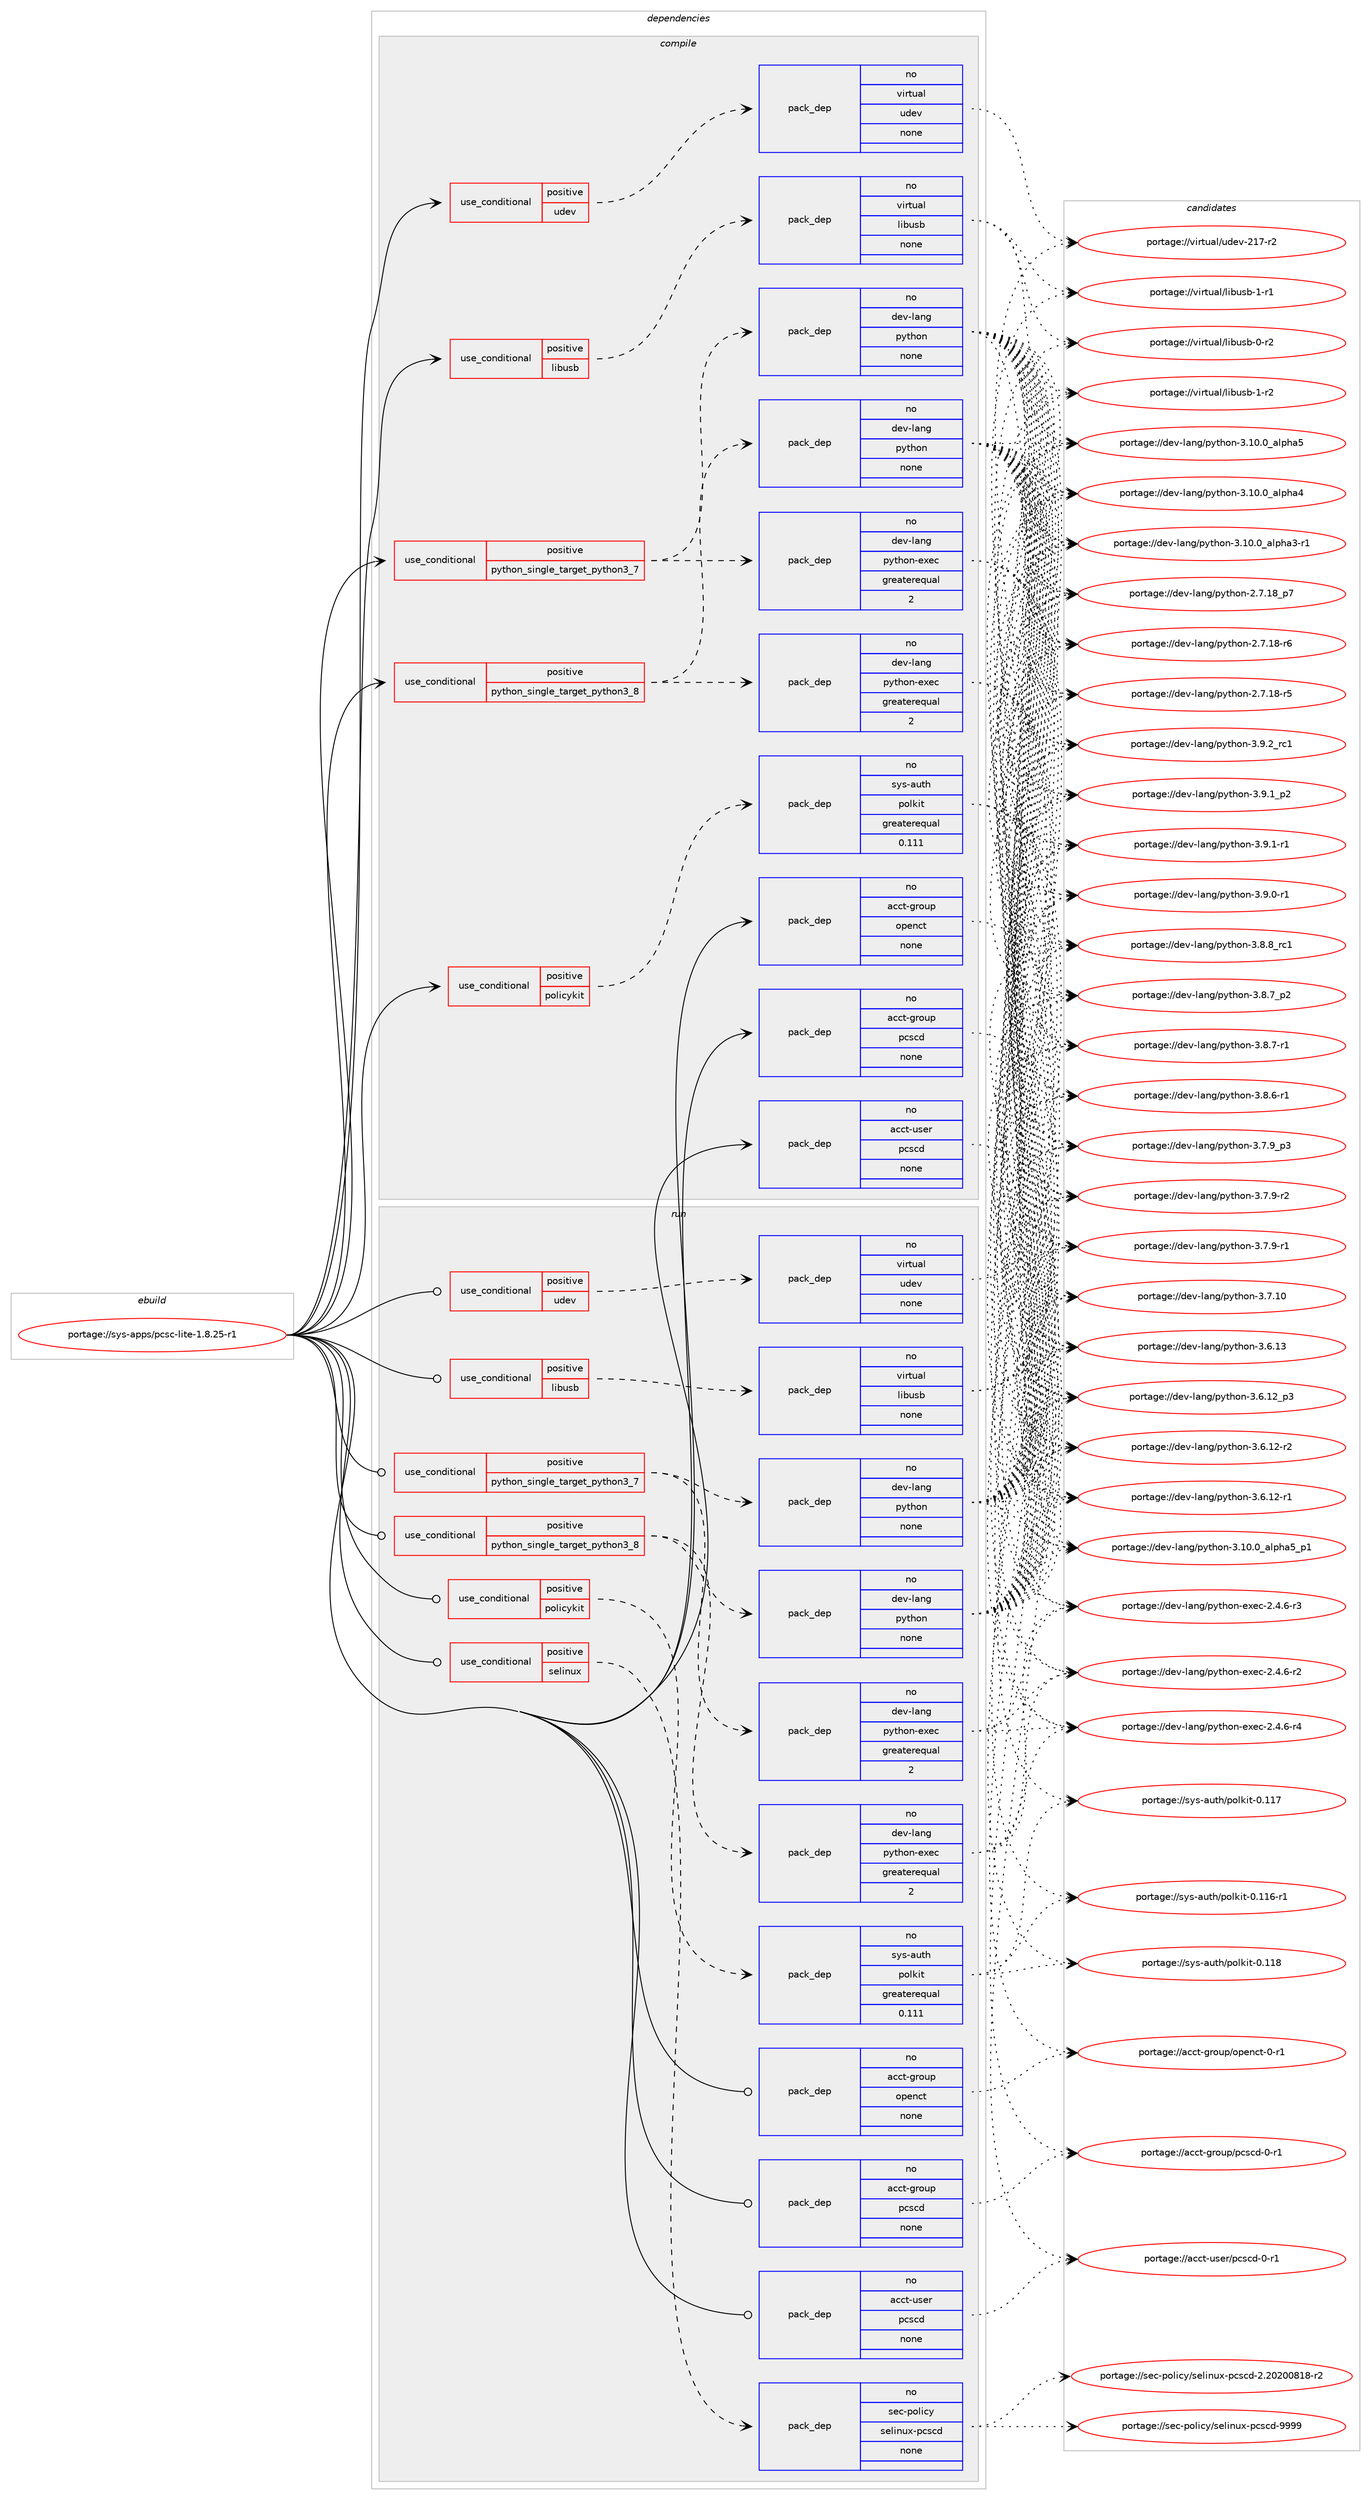 digraph prolog {

# *************
# Graph options
# *************

newrank=true;
concentrate=true;
compound=true;
graph [rankdir=LR,fontname=Helvetica,fontsize=10,ranksep=1.5];#, ranksep=2.5, nodesep=0.2];
edge  [arrowhead=vee];
node  [fontname=Helvetica,fontsize=10];

# **********
# The ebuild
# **********

subgraph cluster_leftcol {
color=gray;
rank=same;
label=<<i>ebuild</i>>;
id [label="portage://sys-apps/pcsc-lite-1.8.25-r1", color=red, width=4, href="../sys-apps/pcsc-lite-1.8.25-r1.svg"];
}

# ****************
# The dependencies
# ****************

subgraph cluster_midcol {
color=gray;
label=<<i>dependencies</i>>;
subgraph cluster_compile {
fillcolor="#eeeeee";
style=filled;
label=<<i>compile</i>>;
subgraph cond2065 {
dependency7639 [label=<<TABLE BORDER="0" CELLBORDER="1" CELLSPACING="0" CELLPADDING="4"><TR><TD ROWSPAN="3" CELLPADDING="10">use_conditional</TD></TR><TR><TD>positive</TD></TR><TR><TD>libusb</TD></TR></TABLE>>, shape=none, color=red];
subgraph pack5496 {
dependency7640 [label=<<TABLE BORDER="0" CELLBORDER="1" CELLSPACING="0" CELLPADDING="4" WIDTH="220"><TR><TD ROWSPAN="6" CELLPADDING="30">pack_dep</TD></TR><TR><TD WIDTH="110">no</TD></TR><TR><TD>virtual</TD></TR><TR><TD>libusb</TD></TR><TR><TD>none</TD></TR><TR><TD></TD></TR></TABLE>>, shape=none, color=blue];
}
dependency7639:e -> dependency7640:w [weight=20,style="dashed",arrowhead="vee"];
}
id:e -> dependency7639:w [weight=20,style="solid",arrowhead="vee"];
subgraph cond2066 {
dependency7641 [label=<<TABLE BORDER="0" CELLBORDER="1" CELLSPACING="0" CELLPADDING="4"><TR><TD ROWSPAN="3" CELLPADDING="10">use_conditional</TD></TR><TR><TD>positive</TD></TR><TR><TD>policykit</TD></TR></TABLE>>, shape=none, color=red];
subgraph pack5497 {
dependency7642 [label=<<TABLE BORDER="0" CELLBORDER="1" CELLSPACING="0" CELLPADDING="4" WIDTH="220"><TR><TD ROWSPAN="6" CELLPADDING="30">pack_dep</TD></TR><TR><TD WIDTH="110">no</TD></TR><TR><TD>sys-auth</TD></TR><TR><TD>polkit</TD></TR><TR><TD>greaterequal</TD></TR><TR><TD>0.111</TD></TR></TABLE>>, shape=none, color=blue];
}
dependency7641:e -> dependency7642:w [weight=20,style="dashed",arrowhead="vee"];
}
id:e -> dependency7641:w [weight=20,style="solid",arrowhead="vee"];
subgraph cond2067 {
dependency7643 [label=<<TABLE BORDER="0" CELLBORDER="1" CELLSPACING="0" CELLPADDING="4"><TR><TD ROWSPAN="3" CELLPADDING="10">use_conditional</TD></TR><TR><TD>positive</TD></TR><TR><TD>python_single_target_python3_7</TD></TR></TABLE>>, shape=none, color=red];
subgraph pack5498 {
dependency7644 [label=<<TABLE BORDER="0" CELLBORDER="1" CELLSPACING="0" CELLPADDING="4" WIDTH="220"><TR><TD ROWSPAN="6" CELLPADDING="30">pack_dep</TD></TR><TR><TD WIDTH="110">no</TD></TR><TR><TD>dev-lang</TD></TR><TR><TD>python</TD></TR><TR><TD>none</TD></TR><TR><TD></TD></TR></TABLE>>, shape=none, color=blue];
}
dependency7643:e -> dependency7644:w [weight=20,style="dashed",arrowhead="vee"];
subgraph pack5499 {
dependency7645 [label=<<TABLE BORDER="0" CELLBORDER="1" CELLSPACING="0" CELLPADDING="4" WIDTH="220"><TR><TD ROWSPAN="6" CELLPADDING="30">pack_dep</TD></TR><TR><TD WIDTH="110">no</TD></TR><TR><TD>dev-lang</TD></TR><TR><TD>python-exec</TD></TR><TR><TD>greaterequal</TD></TR><TR><TD>2</TD></TR></TABLE>>, shape=none, color=blue];
}
dependency7643:e -> dependency7645:w [weight=20,style="dashed",arrowhead="vee"];
}
id:e -> dependency7643:w [weight=20,style="solid",arrowhead="vee"];
subgraph cond2068 {
dependency7646 [label=<<TABLE BORDER="0" CELLBORDER="1" CELLSPACING="0" CELLPADDING="4"><TR><TD ROWSPAN="3" CELLPADDING="10">use_conditional</TD></TR><TR><TD>positive</TD></TR><TR><TD>python_single_target_python3_8</TD></TR></TABLE>>, shape=none, color=red];
subgraph pack5500 {
dependency7647 [label=<<TABLE BORDER="0" CELLBORDER="1" CELLSPACING="0" CELLPADDING="4" WIDTH="220"><TR><TD ROWSPAN="6" CELLPADDING="30">pack_dep</TD></TR><TR><TD WIDTH="110">no</TD></TR><TR><TD>dev-lang</TD></TR><TR><TD>python</TD></TR><TR><TD>none</TD></TR><TR><TD></TD></TR></TABLE>>, shape=none, color=blue];
}
dependency7646:e -> dependency7647:w [weight=20,style="dashed",arrowhead="vee"];
subgraph pack5501 {
dependency7648 [label=<<TABLE BORDER="0" CELLBORDER="1" CELLSPACING="0" CELLPADDING="4" WIDTH="220"><TR><TD ROWSPAN="6" CELLPADDING="30">pack_dep</TD></TR><TR><TD WIDTH="110">no</TD></TR><TR><TD>dev-lang</TD></TR><TR><TD>python-exec</TD></TR><TR><TD>greaterequal</TD></TR><TR><TD>2</TD></TR></TABLE>>, shape=none, color=blue];
}
dependency7646:e -> dependency7648:w [weight=20,style="dashed",arrowhead="vee"];
}
id:e -> dependency7646:w [weight=20,style="solid",arrowhead="vee"];
subgraph cond2069 {
dependency7649 [label=<<TABLE BORDER="0" CELLBORDER="1" CELLSPACING="0" CELLPADDING="4"><TR><TD ROWSPAN="3" CELLPADDING="10">use_conditional</TD></TR><TR><TD>positive</TD></TR><TR><TD>udev</TD></TR></TABLE>>, shape=none, color=red];
subgraph pack5502 {
dependency7650 [label=<<TABLE BORDER="0" CELLBORDER="1" CELLSPACING="0" CELLPADDING="4" WIDTH="220"><TR><TD ROWSPAN="6" CELLPADDING="30">pack_dep</TD></TR><TR><TD WIDTH="110">no</TD></TR><TR><TD>virtual</TD></TR><TR><TD>udev</TD></TR><TR><TD>none</TD></TR><TR><TD></TD></TR></TABLE>>, shape=none, color=blue];
}
dependency7649:e -> dependency7650:w [weight=20,style="dashed",arrowhead="vee"];
}
id:e -> dependency7649:w [weight=20,style="solid",arrowhead="vee"];
subgraph pack5503 {
dependency7651 [label=<<TABLE BORDER="0" CELLBORDER="1" CELLSPACING="0" CELLPADDING="4" WIDTH="220"><TR><TD ROWSPAN="6" CELLPADDING="30">pack_dep</TD></TR><TR><TD WIDTH="110">no</TD></TR><TR><TD>acct-group</TD></TR><TR><TD>openct</TD></TR><TR><TD>none</TD></TR><TR><TD></TD></TR></TABLE>>, shape=none, color=blue];
}
id:e -> dependency7651:w [weight=20,style="solid",arrowhead="vee"];
subgraph pack5504 {
dependency7652 [label=<<TABLE BORDER="0" CELLBORDER="1" CELLSPACING="0" CELLPADDING="4" WIDTH="220"><TR><TD ROWSPAN="6" CELLPADDING="30">pack_dep</TD></TR><TR><TD WIDTH="110">no</TD></TR><TR><TD>acct-group</TD></TR><TR><TD>pcscd</TD></TR><TR><TD>none</TD></TR><TR><TD></TD></TR></TABLE>>, shape=none, color=blue];
}
id:e -> dependency7652:w [weight=20,style="solid",arrowhead="vee"];
subgraph pack5505 {
dependency7653 [label=<<TABLE BORDER="0" CELLBORDER="1" CELLSPACING="0" CELLPADDING="4" WIDTH="220"><TR><TD ROWSPAN="6" CELLPADDING="30">pack_dep</TD></TR><TR><TD WIDTH="110">no</TD></TR><TR><TD>acct-user</TD></TR><TR><TD>pcscd</TD></TR><TR><TD>none</TD></TR><TR><TD></TD></TR></TABLE>>, shape=none, color=blue];
}
id:e -> dependency7653:w [weight=20,style="solid",arrowhead="vee"];
}
subgraph cluster_compileandrun {
fillcolor="#eeeeee";
style=filled;
label=<<i>compile and run</i>>;
}
subgraph cluster_run {
fillcolor="#eeeeee";
style=filled;
label=<<i>run</i>>;
subgraph cond2070 {
dependency7654 [label=<<TABLE BORDER="0" CELLBORDER="1" CELLSPACING="0" CELLPADDING="4"><TR><TD ROWSPAN="3" CELLPADDING="10">use_conditional</TD></TR><TR><TD>positive</TD></TR><TR><TD>libusb</TD></TR></TABLE>>, shape=none, color=red];
subgraph pack5506 {
dependency7655 [label=<<TABLE BORDER="0" CELLBORDER="1" CELLSPACING="0" CELLPADDING="4" WIDTH="220"><TR><TD ROWSPAN="6" CELLPADDING="30">pack_dep</TD></TR><TR><TD WIDTH="110">no</TD></TR><TR><TD>virtual</TD></TR><TR><TD>libusb</TD></TR><TR><TD>none</TD></TR><TR><TD></TD></TR></TABLE>>, shape=none, color=blue];
}
dependency7654:e -> dependency7655:w [weight=20,style="dashed",arrowhead="vee"];
}
id:e -> dependency7654:w [weight=20,style="solid",arrowhead="odot"];
subgraph cond2071 {
dependency7656 [label=<<TABLE BORDER="0" CELLBORDER="1" CELLSPACING="0" CELLPADDING="4"><TR><TD ROWSPAN="3" CELLPADDING="10">use_conditional</TD></TR><TR><TD>positive</TD></TR><TR><TD>policykit</TD></TR></TABLE>>, shape=none, color=red];
subgraph pack5507 {
dependency7657 [label=<<TABLE BORDER="0" CELLBORDER="1" CELLSPACING="0" CELLPADDING="4" WIDTH="220"><TR><TD ROWSPAN="6" CELLPADDING="30">pack_dep</TD></TR><TR><TD WIDTH="110">no</TD></TR><TR><TD>sys-auth</TD></TR><TR><TD>polkit</TD></TR><TR><TD>greaterequal</TD></TR><TR><TD>0.111</TD></TR></TABLE>>, shape=none, color=blue];
}
dependency7656:e -> dependency7657:w [weight=20,style="dashed",arrowhead="vee"];
}
id:e -> dependency7656:w [weight=20,style="solid",arrowhead="odot"];
subgraph cond2072 {
dependency7658 [label=<<TABLE BORDER="0" CELLBORDER="1" CELLSPACING="0" CELLPADDING="4"><TR><TD ROWSPAN="3" CELLPADDING="10">use_conditional</TD></TR><TR><TD>positive</TD></TR><TR><TD>python_single_target_python3_7</TD></TR></TABLE>>, shape=none, color=red];
subgraph pack5508 {
dependency7659 [label=<<TABLE BORDER="0" CELLBORDER="1" CELLSPACING="0" CELLPADDING="4" WIDTH="220"><TR><TD ROWSPAN="6" CELLPADDING="30">pack_dep</TD></TR><TR><TD WIDTH="110">no</TD></TR><TR><TD>dev-lang</TD></TR><TR><TD>python</TD></TR><TR><TD>none</TD></TR><TR><TD></TD></TR></TABLE>>, shape=none, color=blue];
}
dependency7658:e -> dependency7659:w [weight=20,style="dashed",arrowhead="vee"];
subgraph pack5509 {
dependency7660 [label=<<TABLE BORDER="0" CELLBORDER="1" CELLSPACING="0" CELLPADDING="4" WIDTH="220"><TR><TD ROWSPAN="6" CELLPADDING="30">pack_dep</TD></TR><TR><TD WIDTH="110">no</TD></TR><TR><TD>dev-lang</TD></TR><TR><TD>python-exec</TD></TR><TR><TD>greaterequal</TD></TR><TR><TD>2</TD></TR></TABLE>>, shape=none, color=blue];
}
dependency7658:e -> dependency7660:w [weight=20,style="dashed",arrowhead="vee"];
}
id:e -> dependency7658:w [weight=20,style="solid",arrowhead="odot"];
subgraph cond2073 {
dependency7661 [label=<<TABLE BORDER="0" CELLBORDER="1" CELLSPACING="0" CELLPADDING="4"><TR><TD ROWSPAN="3" CELLPADDING="10">use_conditional</TD></TR><TR><TD>positive</TD></TR><TR><TD>python_single_target_python3_8</TD></TR></TABLE>>, shape=none, color=red];
subgraph pack5510 {
dependency7662 [label=<<TABLE BORDER="0" CELLBORDER="1" CELLSPACING="0" CELLPADDING="4" WIDTH="220"><TR><TD ROWSPAN="6" CELLPADDING="30">pack_dep</TD></TR><TR><TD WIDTH="110">no</TD></TR><TR><TD>dev-lang</TD></TR><TR><TD>python</TD></TR><TR><TD>none</TD></TR><TR><TD></TD></TR></TABLE>>, shape=none, color=blue];
}
dependency7661:e -> dependency7662:w [weight=20,style="dashed",arrowhead="vee"];
subgraph pack5511 {
dependency7663 [label=<<TABLE BORDER="0" CELLBORDER="1" CELLSPACING="0" CELLPADDING="4" WIDTH="220"><TR><TD ROWSPAN="6" CELLPADDING="30">pack_dep</TD></TR><TR><TD WIDTH="110">no</TD></TR><TR><TD>dev-lang</TD></TR><TR><TD>python-exec</TD></TR><TR><TD>greaterequal</TD></TR><TR><TD>2</TD></TR></TABLE>>, shape=none, color=blue];
}
dependency7661:e -> dependency7663:w [weight=20,style="dashed",arrowhead="vee"];
}
id:e -> dependency7661:w [weight=20,style="solid",arrowhead="odot"];
subgraph cond2074 {
dependency7664 [label=<<TABLE BORDER="0" CELLBORDER="1" CELLSPACING="0" CELLPADDING="4"><TR><TD ROWSPAN="3" CELLPADDING="10">use_conditional</TD></TR><TR><TD>positive</TD></TR><TR><TD>selinux</TD></TR></TABLE>>, shape=none, color=red];
subgraph pack5512 {
dependency7665 [label=<<TABLE BORDER="0" CELLBORDER="1" CELLSPACING="0" CELLPADDING="4" WIDTH="220"><TR><TD ROWSPAN="6" CELLPADDING="30">pack_dep</TD></TR><TR><TD WIDTH="110">no</TD></TR><TR><TD>sec-policy</TD></TR><TR><TD>selinux-pcscd</TD></TR><TR><TD>none</TD></TR><TR><TD></TD></TR></TABLE>>, shape=none, color=blue];
}
dependency7664:e -> dependency7665:w [weight=20,style="dashed",arrowhead="vee"];
}
id:e -> dependency7664:w [weight=20,style="solid",arrowhead="odot"];
subgraph cond2075 {
dependency7666 [label=<<TABLE BORDER="0" CELLBORDER="1" CELLSPACING="0" CELLPADDING="4"><TR><TD ROWSPAN="3" CELLPADDING="10">use_conditional</TD></TR><TR><TD>positive</TD></TR><TR><TD>udev</TD></TR></TABLE>>, shape=none, color=red];
subgraph pack5513 {
dependency7667 [label=<<TABLE BORDER="0" CELLBORDER="1" CELLSPACING="0" CELLPADDING="4" WIDTH="220"><TR><TD ROWSPAN="6" CELLPADDING="30">pack_dep</TD></TR><TR><TD WIDTH="110">no</TD></TR><TR><TD>virtual</TD></TR><TR><TD>udev</TD></TR><TR><TD>none</TD></TR><TR><TD></TD></TR></TABLE>>, shape=none, color=blue];
}
dependency7666:e -> dependency7667:w [weight=20,style="dashed",arrowhead="vee"];
}
id:e -> dependency7666:w [weight=20,style="solid",arrowhead="odot"];
subgraph pack5514 {
dependency7668 [label=<<TABLE BORDER="0" CELLBORDER="1" CELLSPACING="0" CELLPADDING="4" WIDTH="220"><TR><TD ROWSPAN="6" CELLPADDING="30">pack_dep</TD></TR><TR><TD WIDTH="110">no</TD></TR><TR><TD>acct-group</TD></TR><TR><TD>openct</TD></TR><TR><TD>none</TD></TR><TR><TD></TD></TR></TABLE>>, shape=none, color=blue];
}
id:e -> dependency7668:w [weight=20,style="solid",arrowhead="odot"];
subgraph pack5515 {
dependency7669 [label=<<TABLE BORDER="0" CELLBORDER="1" CELLSPACING="0" CELLPADDING="4" WIDTH="220"><TR><TD ROWSPAN="6" CELLPADDING="30">pack_dep</TD></TR><TR><TD WIDTH="110">no</TD></TR><TR><TD>acct-group</TD></TR><TR><TD>pcscd</TD></TR><TR><TD>none</TD></TR><TR><TD></TD></TR></TABLE>>, shape=none, color=blue];
}
id:e -> dependency7669:w [weight=20,style="solid",arrowhead="odot"];
subgraph pack5516 {
dependency7670 [label=<<TABLE BORDER="0" CELLBORDER="1" CELLSPACING="0" CELLPADDING="4" WIDTH="220"><TR><TD ROWSPAN="6" CELLPADDING="30">pack_dep</TD></TR><TR><TD WIDTH="110">no</TD></TR><TR><TD>acct-user</TD></TR><TR><TD>pcscd</TD></TR><TR><TD>none</TD></TR><TR><TD></TD></TR></TABLE>>, shape=none, color=blue];
}
id:e -> dependency7670:w [weight=20,style="solid",arrowhead="odot"];
}
}

# **************
# The candidates
# **************

subgraph cluster_choices {
rank=same;
color=gray;
label=<<i>candidates</i>>;

subgraph choice5496 {
color=black;
nodesep=1;
choice1181051141161179710847108105981171159845494511450 [label="portage://virtual/libusb-1-r2", color=red, width=4,href="../virtual/libusb-1-r2.svg"];
choice1181051141161179710847108105981171159845494511449 [label="portage://virtual/libusb-1-r1", color=red, width=4,href="../virtual/libusb-1-r1.svg"];
choice1181051141161179710847108105981171159845484511450 [label="portage://virtual/libusb-0-r2", color=red, width=4,href="../virtual/libusb-0-r2.svg"];
dependency7640:e -> choice1181051141161179710847108105981171159845494511450:w [style=dotted,weight="100"];
dependency7640:e -> choice1181051141161179710847108105981171159845494511449:w [style=dotted,weight="100"];
dependency7640:e -> choice1181051141161179710847108105981171159845484511450:w [style=dotted,weight="100"];
}
subgraph choice5497 {
color=black;
nodesep=1;
choice115121115459711711610447112111108107105116454846494956 [label="portage://sys-auth/polkit-0.118", color=red, width=4,href="../sys-auth/polkit-0.118.svg"];
choice115121115459711711610447112111108107105116454846494955 [label="portage://sys-auth/polkit-0.117", color=red, width=4,href="../sys-auth/polkit-0.117.svg"];
choice1151211154597117116104471121111081071051164548464949544511449 [label="portage://sys-auth/polkit-0.116-r1", color=red, width=4,href="../sys-auth/polkit-0.116-r1.svg"];
dependency7642:e -> choice115121115459711711610447112111108107105116454846494956:w [style=dotted,weight="100"];
dependency7642:e -> choice115121115459711711610447112111108107105116454846494955:w [style=dotted,weight="100"];
dependency7642:e -> choice1151211154597117116104471121111081071051164548464949544511449:w [style=dotted,weight="100"];
}
subgraph choice5498 {
color=black;
nodesep=1;
choice100101118451089711010347112121116104111110455146574650951149949 [label="portage://dev-lang/python-3.9.2_rc1", color=red, width=4,href="../dev-lang/python-3.9.2_rc1.svg"];
choice1001011184510897110103471121211161041111104551465746499511250 [label="portage://dev-lang/python-3.9.1_p2", color=red, width=4,href="../dev-lang/python-3.9.1_p2.svg"];
choice1001011184510897110103471121211161041111104551465746494511449 [label="portage://dev-lang/python-3.9.1-r1", color=red, width=4,href="../dev-lang/python-3.9.1-r1.svg"];
choice1001011184510897110103471121211161041111104551465746484511449 [label="portage://dev-lang/python-3.9.0-r1", color=red, width=4,href="../dev-lang/python-3.9.0-r1.svg"];
choice100101118451089711010347112121116104111110455146564656951149949 [label="portage://dev-lang/python-3.8.8_rc1", color=red, width=4,href="../dev-lang/python-3.8.8_rc1.svg"];
choice1001011184510897110103471121211161041111104551465646559511250 [label="portage://dev-lang/python-3.8.7_p2", color=red, width=4,href="../dev-lang/python-3.8.7_p2.svg"];
choice1001011184510897110103471121211161041111104551465646554511449 [label="portage://dev-lang/python-3.8.7-r1", color=red, width=4,href="../dev-lang/python-3.8.7-r1.svg"];
choice1001011184510897110103471121211161041111104551465646544511449 [label="portage://dev-lang/python-3.8.6-r1", color=red, width=4,href="../dev-lang/python-3.8.6-r1.svg"];
choice1001011184510897110103471121211161041111104551465546579511251 [label="portage://dev-lang/python-3.7.9_p3", color=red, width=4,href="../dev-lang/python-3.7.9_p3.svg"];
choice1001011184510897110103471121211161041111104551465546574511450 [label="portage://dev-lang/python-3.7.9-r2", color=red, width=4,href="../dev-lang/python-3.7.9-r2.svg"];
choice1001011184510897110103471121211161041111104551465546574511449 [label="portage://dev-lang/python-3.7.9-r1", color=red, width=4,href="../dev-lang/python-3.7.9-r1.svg"];
choice10010111845108971101034711212111610411111045514655464948 [label="portage://dev-lang/python-3.7.10", color=red, width=4,href="../dev-lang/python-3.7.10.svg"];
choice10010111845108971101034711212111610411111045514654464951 [label="portage://dev-lang/python-3.6.13", color=red, width=4,href="../dev-lang/python-3.6.13.svg"];
choice100101118451089711010347112121116104111110455146544649509511251 [label="portage://dev-lang/python-3.6.12_p3", color=red, width=4,href="../dev-lang/python-3.6.12_p3.svg"];
choice100101118451089711010347112121116104111110455146544649504511450 [label="portage://dev-lang/python-3.6.12-r2", color=red, width=4,href="../dev-lang/python-3.6.12-r2.svg"];
choice100101118451089711010347112121116104111110455146544649504511449 [label="portage://dev-lang/python-3.6.12-r1", color=red, width=4,href="../dev-lang/python-3.6.12-r1.svg"];
choice10010111845108971101034711212111610411111045514649484648959710811210497539511249 [label="portage://dev-lang/python-3.10.0_alpha5_p1", color=red, width=4,href="../dev-lang/python-3.10.0_alpha5_p1.svg"];
choice1001011184510897110103471121211161041111104551464948464895971081121049753 [label="portage://dev-lang/python-3.10.0_alpha5", color=red, width=4,href="../dev-lang/python-3.10.0_alpha5.svg"];
choice1001011184510897110103471121211161041111104551464948464895971081121049752 [label="portage://dev-lang/python-3.10.0_alpha4", color=red, width=4,href="../dev-lang/python-3.10.0_alpha4.svg"];
choice10010111845108971101034711212111610411111045514649484648959710811210497514511449 [label="portage://dev-lang/python-3.10.0_alpha3-r1", color=red, width=4,href="../dev-lang/python-3.10.0_alpha3-r1.svg"];
choice100101118451089711010347112121116104111110455046554649569511255 [label="portage://dev-lang/python-2.7.18_p7", color=red, width=4,href="../dev-lang/python-2.7.18_p7.svg"];
choice100101118451089711010347112121116104111110455046554649564511454 [label="portage://dev-lang/python-2.7.18-r6", color=red, width=4,href="../dev-lang/python-2.7.18-r6.svg"];
choice100101118451089711010347112121116104111110455046554649564511453 [label="portage://dev-lang/python-2.7.18-r5", color=red, width=4,href="../dev-lang/python-2.7.18-r5.svg"];
dependency7644:e -> choice100101118451089711010347112121116104111110455146574650951149949:w [style=dotted,weight="100"];
dependency7644:e -> choice1001011184510897110103471121211161041111104551465746499511250:w [style=dotted,weight="100"];
dependency7644:e -> choice1001011184510897110103471121211161041111104551465746494511449:w [style=dotted,weight="100"];
dependency7644:e -> choice1001011184510897110103471121211161041111104551465746484511449:w [style=dotted,weight="100"];
dependency7644:e -> choice100101118451089711010347112121116104111110455146564656951149949:w [style=dotted,weight="100"];
dependency7644:e -> choice1001011184510897110103471121211161041111104551465646559511250:w [style=dotted,weight="100"];
dependency7644:e -> choice1001011184510897110103471121211161041111104551465646554511449:w [style=dotted,weight="100"];
dependency7644:e -> choice1001011184510897110103471121211161041111104551465646544511449:w [style=dotted,weight="100"];
dependency7644:e -> choice1001011184510897110103471121211161041111104551465546579511251:w [style=dotted,weight="100"];
dependency7644:e -> choice1001011184510897110103471121211161041111104551465546574511450:w [style=dotted,weight="100"];
dependency7644:e -> choice1001011184510897110103471121211161041111104551465546574511449:w [style=dotted,weight="100"];
dependency7644:e -> choice10010111845108971101034711212111610411111045514655464948:w [style=dotted,weight="100"];
dependency7644:e -> choice10010111845108971101034711212111610411111045514654464951:w [style=dotted,weight="100"];
dependency7644:e -> choice100101118451089711010347112121116104111110455146544649509511251:w [style=dotted,weight="100"];
dependency7644:e -> choice100101118451089711010347112121116104111110455146544649504511450:w [style=dotted,weight="100"];
dependency7644:e -> choice100101118451089711010347112121116104111110455146544649504511449:w [style=dotted,weight="100"];
dependency7644:e -> choice10010111845108971101034711212111610411111045514649484648959710811210497539511249:w [style=dotted,weight="100"];
dependency7644:e -> choice1001011184510897110103471121211161041111104551464948464895971081121049753:w [style=dotted,weight="100"];
dependency7644:e -> choice1001011184510897110103471121211161041111104551464948464895971081121049752:w [style=dotted,weight="100"];
dependency7644:e -> choice10010111845108971101034711212111610411111045514649484648959710811210497514511449:w [style=dotted,weight="100"];
dependency7644:e -> choice100101118451089711010347112121116104111110455046554649569511255:w [style=dotted,weight="100"];
dependency7644:e -> choice100101118451089711010347112121116104111110455046554649564511454:w [style=dotted,weight="100"];
dependency7644:e -> choice100101118451089711010347112121116104111110455046554649564511453:w [style=dotted,weight="100"];
}
subgraph choice5499 {
color=black;
nodesep=1;
choice10010111845108971101034711212111610411111045101120101994550465246544511452 [label="portage://dev-lang/python-exec-2.4.6-r4", color=red, width=4,href="../dev-lang/python-exec-2.4.6-r4.svg"];
choice10010111845108971101034711212111610411111045101120101994550465246544511451 [label="portage://dev-lang/python-exec-2.4.6-r3", color=red, width=4,href="../dev-lang/python-exec-2.4.6-r3.svg"];
choice10010111845108971101034711212111610411111045101120101994550465246544511450 [label="portage://dev-lang/python-exec-2.4.6-r2", color=red, width=4,href="../dev-lang/python-exec-2.4.6-r2.svg"];
dependency7645:e -> choice10010111845108971101034711212111610411111045101120101994550465246544511452:w [style=dotted,weight="100"];
dependency7645:e -> choice10010111845108971101034711212111610411111045101120101994550465246544511451:w [style=dotted,weight="100"];
dependency7645:e -> choice10010111845108971101034711212111610411111045101120101994550465246544511450:w [style=dotted,weight="100"];
}
subgraph choice5500 {
color=black;
nodesep=1;
choice100101118451089711010347112121116104111110455146574650951149949 [label="portage://dev-lang/python-3.9.2_rc1", color=red, width=4,href="../dev-lang/python-3.9.2_rc1.svg"];
choice1001011184510897110103471121211161041111104551465746499511250 [label="portage://dev-lang/python-3.9.1_p2", color=red, width=4,href="../dev-lang/python-3.9.1_p2.svg"];
choice1001011184510897110103471121211161041111104551465746494511449 [label="portage://dev-lang/python-3.9.1-r1", color=red, width=4,href="../dev-lang/python-3.9.1-r1.svg"];
choice1001011184510897110103471121211161041111104551465746484511449 [label="portage://dev-lang/python-3.9.0-r1", color=red, width=4,href="../dev-lang/python-3.9.0-r1.svg"];
choice100101118451089711010347112121116104111110455146564656951149949 [label="portage://dev-lang/python-3.8.8_rc1", color=red, width=4,href="../dev-lang/python-3.8.8_rc1.svg"];
choice1001011184510897110103471121211161041111104551465646559511250 [label="portage://dev-lang/python-3.8.7_p2", color=red, width=4,href="../dev-lang/python-3.8.7_p2.svg"];
choice1001011184510897110103471121211161041111104551465646554511449 [label="portage://dev-lang/python-3.8.7-r1", color=red, width=4,href="../dev-lang/python-3.8.7-r1.svg"];
choice1001011184510897110103471121211161041111104551465646544511449 [label="portage://dev-lang/python-3.8.6-r1", color=red, width=4,href="../dev-lang/python-3.8.6-r1.svg"];
choice1001011184510897110103471121211161041111104551465546579511251 [label="portage://dev-lang/python-3.7.9_p3", color=red, width=4,href="../dev-lang/python-3.7.9_p3.svg"];
choice1001011184510897110103471121211161041111104551465546574511450 [label="portage://dev-lang/python-3.7.9-r2", color=red, width=4,href="../dev-lang/python-3.7.9-r2.svg"];
choice1001011184510897110103471121211161041111104551465546574511449 [label="portage://dev-lang/python-3.7.9-r1", color=red, width=4,href="../dev-lang/python-3.7.9-r1.svg"];
choice10010111845108971101034711212111610411111045514655464948 [label="portage://dev-lang/python-3.7.10", color=red, width=4,href="../dev-lang/python-3.7.10.svg"];
choice10010111845108971101034711212111610411111045514654464951 [label="portage://dev-lang/python-3.6.13", color=red, width=4,href="../dev-lang/python-3.6.13.svg"];
choice100101118451089711010347112121116104111110455146544649509511251 [label="portage://dev-lang/python-3.6.12_p3", color=red, width=4,href="../dev-lang/python-3.6.12_p3.svg"];
choice100101118451089711010347112121116104111110455146544649504511450 [label="portage://dev-lang/python-3.6.12-r2", color=red, width=4,href="../dev-lang/python-3.6.12-r2.svg"];
choice100101118451089711010347112121116104111110455146544649504511449 [label="portage://dev-lang/python-3.6.12-r1", color=red, width=4,href="../dev-lang/python-3.6.12-r1.svg"];
choice10010111845108971101034711212111610411111045514649484648959710811210497539511249 [label="portage://dev-lang/python-3.10.0_alpha5_p1", color=red, width=4,href="../dev-lang/python-3.10.0_alpha5_p1.svg"];
choice1001011184510897110103471121211161041111104551464948464895971081121049753 [label="portage://dev-lang/python-3.10.0_alpha5", color=red, width=4,href="../dev-lang/python-3.10.0_alpha5.svg"];
choice1001011184510897110103471121211161041111104551464948464895971081121049752 [label="portage://dev-lang/python-3.10.0_alpha4", color=red, width=4,href="../dev-lang/python-3.10.0_alpha4.svg"];
choice10010111845108971101034711212111610411111045514649484648959710811210497514511449 [label="portage://dev-lang/python-3.10.0_alpha3-r1", color=red, width=4,href="../dev-lang/python-3.10.0_alpha3-r1.svg"];
choice100101118451089711010347112121116104111110455046554649569511255 [label="portage://dev-lang/python-2.7.18_p7", color=red, width=4,href="../dev-lang/python-2.7.18_p7.svg"];
choice100101118451089711010347112121116104111110455046554649564511454 [label="portage://dev-lang/python-2.7.18-r6", color=red, width=4,href="../dev-lang/python-2.7.18-r6.svg"];
choice100101118451089711010347112121116104111110455046554649564511453 [label="portage://dev-lang/python-2.7.18-r5", color=red, width=4,href="../dev-lang/python-2.7.18-r5.svg"];
dependency7647:e -> choice100101118451089711010347112121116104111110455146574650951149949:w [style=dotted,weight="100"];
dependency7647:e -> choice1001011184510897110103471121211161041111104551465746499511250:w [style=dotted,weight="100"];
dependency7647:e -> choice1001011184510897110103471121211161041111104551465746494511449:w [style=dotted,weight="100"];
dependency7647:e -> choice1001011184510897110103471121211161041111104551465746484511449:w [style=dotted,weight="100"];
dependency7647:e -> choice100101118451089711010347112121116104111110455146564656951149949:w [style=dotted,weight="100"];
dependency7647:e -> choice1001011184510897110103471121211161041111104551465646559511250:w [style=dotted,weight="100"];
dependency7647:e -> choice1001011184510897110103471121211161041111104551465646554511449:w [style=dotted,weight="100"];
dependency7647:e -> choice1001011184510897110103471121211161041111104551465646544511449:w [style=dotted,weight="100"];
dependency7647:e -> choice1001011184510897110103471121211161041111104551465546579511251:w [style=dotted,weight="100"];
dependency7647:e -> choice1001011184510897110103471121211161041111104551465546574511450:w [style=dotted,weight="100"];
dependency7647:e -> choice1001011184510897110103471121211161041111104551465546574511449:w [style=dotted,weight="100"];
dependency7647:e -> choice10010111845108971101034711212111610411111045514655464948:w [style=dotted,weight="100"];
dependency7647:e -> choice10010111845108971101034711212111610411111045514654464951:w [style=dotted,weight="100"];
dependency7647:e -> choice100101118451089711010347112121116104111110455146544649509511251:w [style=dotted,weight="100"];
dependency7647:e -> choice100101118451089711010347112121116104111110455146544649504511450:w [style=dotted,weight="100"];
dependency7647:e -> choice100101118451089711010347112121116104111110455146544649504511449:w [style=dotted,weight="100"];
dependency7647:e -> choice10010111845108971101034711212111610411111045514649484648959710811210497539511249:w [style=dotted,weight="100"];
dependency7647:e -> choice1001011184510897110103471121211161041111104551464948464895971081121049753:w [style=dotted,weight="100"];
dependency7647:e -> choice1001011184510897110103471121211161041111104551464948464895971081121049752:w [style=dotted,weight="100"];
dependency7647:e -> choice10010111845108971101034711212111610411111045514649484648959710811210497514511449:w [style=dotted,weight="100"];
dependency7647:e -> choice100101118451089711010347112121116104111110455046554649569511255:w [style=dotted,weight="100"];
dependency7647:e -> choice100101118451089711010347112121116104111110455046554649564511454:w [style=dotted,weight="100"];
dependency7647:e -> choice100101118451089711010347112121116104111110455046554649564511453:w [style=dotted,weight="100"];
}
subgraph choice5501 {
color=black;
nodesep=1;
choice10010111845108971101034711212111610411111045101120101994550465246544511452 [label="portage://dev-lang/python-exec-2.4.6-r4", color=red, width=4,href="../dev-lang/python-exec-2.4.6-r4.svg"];
choice10010111845108971101034711212111610411111045101120101994550465246544511451 [label="portage://dev-lang/python-exec-2.4.6-r3", color=red, width=4,href="../dev-lang/python-exec-2.4.6-r3.svg"];
choice10010111845108971101034711212111610411111045101120101994550465246544511450 [label="portage://dev-lang/python-exec-2.4.6-r2", color=red, width=4,href="../dev-lang/python-exec-2.4.6-r2.svg"];
dependency7648:e -> choice10010111845108971101034711212111610411111045101120101994550465246544511452:w [style=dotted,weight="100"];
dependency7648:e -> choice10010111845108971101034711212111610411111045101120101994550465246544511451:w [style=dotted,weight="100"];
dependency7648:e -> choice10010111845108971101034711212111610411111045101120101994550465246544511450:w [style=dotted,weight="100"];
}
subgraph choice5502 {
color=black;
nodesep=1;
choice1181051141161179710847117100101118455049554511450 [label="portage://virtual/udev-217-r2", color=red, width=4,href="../virtual/udev-217-r2.svg"];
dependency7650:e -> choice1181051141161179710847117100101118455049554511450:w [style=dotted,weight="100"];
}
subgraph choice5503 {
color=black;
nodesep=1;
choice97999911645103114111117112471111121011109911645484511449 [label="portage://acct-group/openct-0-r1", color=red, width=4,href="../acct-group/openct-0-r1.svg"];
dependency7651:e -> choice97999911645103114111117112471111121011109911645484511449:w [style=dotted,weight="100"];
}
subgraph choice5504 {
color=black;
nodesep=1;
choice9799991164510311411111711247112991159910045484511449 [label="portage://acct-group/pcscd-0-r1", color=red, width=4,href="../acct-group/pcscd-0-r1.svg"];
dependency7652:e -> choice9799991164510311411111711247112991159910045484511449:w [style=dotted,weight="100"];
}
subgraph choice5505 {
color=black;
nodesep=1;
choice9799991164511711510111447112991159910045484511449 [label="portage://acct-user/pcscd-0-r1", color=red, width=4,href="../acct-user/pcscd-0-r1.svg"];
dependency7653:e -> choice9799991164511711510111447112991159910045484511449:w [style=dotted,weight="100"];
}
subgraph choice5506 {
color=black;
nodesep=1;
choice1181051141161179710847108105981171159845494511450 [label="portage://virtual/libusb-1-r2", color=red, width=4,href="../virtual/libusb-1-r2.svg"];
choice1181051141161179710847108105981171159845494511449 [label="portage://virtual/libusb-1-r1", color=red, width=4,href="../virtual/libusb-1-r1.svg"];
choice1181051141161179710847108105981171159845484511450 [label="portage://virtual/libusb-0-r2", color=red, width=4,href="../virtual/libusb-0-r2.svg"];
dependency7655:e -> choice1181051141161179710847108105981171159845494511450:w [style=dotted,weight="100"];
dependency7655:e -> choice1181051141161179710847108105981171159845494511449:w [style=dotted,weight="100"];
dependency7655:e -> choice1181051141161179710847108105981171159845484511450:w [style=dotted,weight="100"];
}
subgraph choice5507 {
color=black;
nodesep=1;
choice115121115459711711610447112111108107105116454846494956 [label="portage://sys-auth/polkit-0.118", color=red, width=4,href="../sys-auth/polkit-0.118.svg"];
choice115121115459711711610447112111108107105116454846494955 [label="portage://sys-auth/polkit-0.117", color=red, width=4,href="../sys-auth/polkit-0.117.svg"];
choice1151211154597117116104471121111081071051164548464949544511449 [label="portage://sys-auth/polkit-0.116-r1", color=red, width=4,href="../sys-auth/polkit-0.116-r1.svg"];
dependency7657:e -> choice115121115459711711610447112111108107105116454846494956:w [style=dotted,weight="100"];
dependency7657:e -> choice115121115459711711610447112111108107105116454846494955:w [style=dotted,weight="100"];
dependency7657:e -> choice1151211154597117116104471121111081071051164548464949544511449:w [style=dotted,weight="100"];
}
subgraph choice5508 {
color=black;
nodesep=1;
choice100101118451089711010347112121116104111110455146574650951149949 [label="portage://dev-lang/python-3.9.2_rc1", color=red, width=4,href="../dev-lang/python-3.9.2_rc1.svg"];
choice1001011184510897110103471121211161041111104551465746499511250 [label="portage://dev-lang/python-3.9.1_p2", color=red, width=4,href="../dev-lang/python-3.9.1_p2.svg"];
choice1001011184510897110103471121211161041111104551465746494511449 [label="portage://dev-lang/python-3.9.1-r1", color=red, width=4,href="../dev-lang/python-3.9.1-r1.svg"];
choice1001011184510897110103471121211161041111104551465746484511449 [label="portage://dev-lang/python-3.9.0-r1", color=red, width=4,href="../dev-lang/python-3.9.0-r1.svg"];
choice100101118451089711010347112121116104111110455146564656951149949 [label="portage://dev-lang/python-3.8.8_rc1", color=red, width=4,href="../dev-lang/python-3.8.8_rc1.svg"];
choice1001011184510897110103471121211161041111104551465646559511250 [label="portage://dev-lang/python-3.8.7_p2", color=red, width=4,href="../dev-lang/python-3.8.7_p2.svg"];
choice1001011184510897110103471121211161041111104551465646554511449 [label="portage://dev-lang/python-3.8.7-r1", color=red, width=4,href="../dev-lang/python-3.8.7-r1.svg"];
choice1001011184510897110103471121211161041111104551465646544511449 [label="portage://dev-lang/python-3.8.6-r1", color=red, width=4,href="../dev-lang/python-3.8.6-r1.svg"];
choice1001011184510897110103471121211161041111104551465546579511251 [label="portage://dev-lang/python-3.7.9_p3", color=red, width=4,href="../dev-lang/python-3.7.9_p3.svg"];
choice1001011184510897110103471121211161041111104551465546574511450 [label="portage://dev-lang/python-3.7.9-r2", color=red, width=4,href="../dev-lang/python-3.7.9-r2.svg"];
choice1001011184510897110103471121211161041111104551465546574511449 [label="portage://dev-lang/python-3.7.9-r1", color=red, width=4,href="../dev-lang/python-3.7.9-r1.svg"];
choice10010111845108971101034711212111610411111045514655464948 [label="portage://dev-lang/python-3.7.10", color=red, width=4,href="../dev-lang/python-3.7.10.svg"];
choice10010111845108971101034711212111610411111045514654464951 [label="portage://dev-lang/python-3.6.13", color=red, width=4,href="../dev-lang/python-3.6.13.svg"];
choice100101118451089711010347112121116104111110455146544649509511251 [label="portage://dev-lang/python-3.6.12_p3", color=red, width=4,href="../dev-lang/python-3.6.12_p3.svg"];
choice100101118451089711010347112121116104111110455146544649504511450 [label="portage://dev-lang/python-3.6.12-r2", color=red, width=4,href="../dev-lang/python-3.6.12-r2.svg"];
choice100101118451089711010347112121116104111110455146544649504511449 [label="portage://dev-lang/python-3.6.12-r1", color=red, width=4,href="../dev-lang/python-3.6.12-r1.svg"];
choice10010111845108971101034711212111610411111045514649484648959710811210497539511249 [label="portage://dev-lang/python-3.10.0_alpha5_p1", color=red, width=4,href="../dev-lang/python-3.10.0_alpha5_p1.svg"];
choice1001011184510897110103471121211161041111104551464948464895971081121049753 [label="portage://dev-lang/python-3.10.0_alpha5", color=red, width=4,href="../dev-lang/python-3.10.0_alpha5.svg"];
choice1001011184510897110103471121211161041111104551464948464895971081121049752 [label="portage://dev-lang/python-3.10.0_alpha4", color=red, width=4,href="../dev-lang/python-3.10.0_alpha4.svg"];
choice10010111845108971101034711212111610411111045514649484648959710811210497514511449 [label="portage://dev-lang/python-3.10.0_alpha3-r1", color=red, width=4,href="../dev-lang/python-3.10.0_alpha3-r1.svg"];
choice100101118451089711010347112121116104111110455046554649569511255 [label="portage://dev-lang/python-2.7.18_p7", color=red, width=4,href="../dev-lang/python-2.7.18_p7.svg"];
choice100101118451089711010347112121116104111110455046554649564511454 [label="portage://dev-lang/python-2.7.18-r6", color=red, width=4,href="../dev-lang/python-2.7.18-r6.svg"];
choice100101118451089711010347112121116104111110455046554649564511453 [label="portage://dev-lang/python-2.7.18-r5", color=red, width=4,href="../dev-lang/python-2.7.18-r5.svg"];
dependency7659:e -> choice100101118451089711010347112121116104111110455146574650951149949:w [style=dotted,weight="100"];
dependency7659:e -> choice1001011184510897110103471121211161041111104551465746499511250:w [style=dotted,weight="100"];
dependency7659:e -> choice1001011184510897110103471121211161041111104551465746494511449:w [style=dotted,weight="100"];
dependency7659:e -> choice1001011184510897110103471121211161041111104551465746484511449:w [style=dotted,weight="100"];
dependency7659:e -> choice100101118451089711010347112121116104111110455146564656951149949:w [style=dotted,weight="100"];
dependency7659:e -> choice1001011184510897110103471121211161041111104551465646559511250:w [style=dotted,weight="100"];
dependency7659:e -> choice1001011184510897110103471121211161041111104551465646554511449:w [style=dotted,weight="100"];
dependency7659:e -> choice1001011184510897110103471121211161041111104551465646544511449:w [style=dotted,weight="100"];
dependency7659:e -> choice1001011184510897110103471121211161041111104551465546579511251:w [style=dotted,weight="100"];
dependency7659:e -> choice1001011184510897110103471121211161041111104551465546574511450:w [style=dotted,weight="100"];
dependency7659:e -> choice1001011184510897110103471121211161041111104551465546574511449:w [style=dotted,weight="100"];
dependency7659:e -> choice10010111845108971101034711212111610411111045514655464948:w [style=dotted,weight="100"];
dependency7659:e -> choice10010111845108971101034711212111610411111045514654464951:w [style=dotted,weight="100"];
dependency7659:e -> choice100101118451089711010347112121116104111110455146544649509511251:w [style=dotted,weight="100"];
dependency7659:e -> choice100101118451089711010347112121116104111110455146544649504511450:w [style=dotted,weight="100"];
dependency7659:e -> choice100101118451089711010347112121116104111110455146544649504511449:w [style=dotted,weight="100"];
dependency7659:e -> choice10010111845108971101034711212111610411111045514649484648959710811210497539511249:w [style=dotted,weight="100"];
dependency7659:e -> choice1001011184510897110103471121211161041111104551464948464895971081121049753:w [style=dotted,weight="100"];
dependency7659:e -> choice1001011184510897110103471121211161041111104551464948464895971081121049752:w [style=dotted,weight="100"];
dependency7659:e -> choice10010111845108971101034711212111610411111045514649484648959710811210497514511449:w [style=dotted,weight="100"];
dependency7659:e -> choice100101118451089711010347112121116104111110455046554649569511255:w [style=dotted,weight="100"];
dependency7659:e -> choice100101118451089711010347112121116104111110455046554649564511454:w [style=dotted,weight="100"];
dependency7659:e -> choice100101118451089711010347112121116104111110455046554649564511453:w [style=dotted,weight="100"];
}
subgraph choice5509 {
color=black;
nodesep=1;
choice10010111845108971101034711212111610411111045101120101994550465246544511452 [label="portage://dev-lang/python-exec-2.4.6-r4", color=red, width=4,href="../dev-lang/python-exec-2.4.6-r4.svg"];
choice10010111845108971101034711212111610411111045101120101994550465246544511451 [label="portage://dev-lang/python-exec-2.4.6-r3", color=red, width=4,href="../dev-lang/python-exec-2.4.6-r3.svg"];
choice10010111845108971101034711212111610411111045101120101994550465246544511450 [label="portage://dev-lang/python-exec-2.4.6-r2", color=red, width=4,href="../dev-lang/python-exec-2.4.6-r2.svg"];
dependency7660:e -> choice10010111845108971101034711212111610411111045101120101994550465246544511452:w [style=dotted,weight="100"];
dependency7660:e -> choice10010111845108971101034711212111610411111045101120101994550465246544511451:w [style=dotted,weight="100"];
dependency7660:e -> choice10010111845108971101034711212111610411111045101120101994550465246544511450:w [style=dotted,weight="100"];
}
subgraph choice5510 {
color=black;
nodesep=1;
choice100101118451089711010347112121116104111110455146574650951149949 [label="portage://dev-lang/python-3.9.2_rc1", color=red, width=4,href="../dev-lang/python-3.9.2_rc1.svg"];
choice1001011184510897110103471121211161041111104551465746499511250 [label="portage://dev-lang/python-3.9.1_p2", color=red, width=4,href="../dev-lang/python-3.9.1_p2.svg"];
choice1001011184510897110103471121211161041111104551465746494511449 [label="portage://dev-lang/python-3.9.1-r1", color=red, width=4,href="../dev-lang/python-3.9.1-r1.svg"];
choice1001011184510897110103471121211161041111104551465746484511449 [label="portage://dev-lang/python-3.9.0-r1", color=red, width=4,href="../dev-lang/python-3.9.0-r1.svg"];
choice100101118451089711010347112121116104111110455146564656951149949 [label="portage://dev-lang/python-3.8.8_rc1", color=red, width=4,href="../dev-lang/python-3.8.8_rc1.svg"];
choice1001011184510897110103471121211161041111104551465646559511250 [label="portage://dev-lang/python-3.8.7_p2", color=red, width=4,href="../dev-lang/python-3.8.7_p2.svg"];
choice1001011184510897110103471121211161041111104551465646554511449 [label="portage://dev-lang/python-3.8.7-r1", color=red, width=4,href="../dev-lang/python-3.8.7-r1.svg"];
choice1001011184510897110103471121211161041111104551465646544511449 [label="portage://dev-lang/python-3.8.6-r1", color=red, width=4,href="../dev-lang/python-3.8.6-r1.svg"];
choice1001011184510897110103471121211161041111104551465546579511251 [label="portage://dev-lang/python-3.7.9_p3", color=red, width=4,href="../dev-lang/python-3.7.9_p3.svg"];
choice1001011184510897110103471121211161041111104551465546574511450 [label="portage://dev-lang/python-3.7.9-r2", color=red, width=4,href="../dev-lang/python-3.7.9-r2.svg"];
choice1001011184510897110103471121211161041111104551465546574511449 [label="portage://dev-lang/python-3.7.9-r1", color=red, width=4,href="../dev-lang/python-3.7.9-r1.svg"];
choice10010111845108971101034711212111610411111045514655464948 [label="portage://dev-lang/python-3.7.10", color=red, width=4,href="../dev-lang/python-3.7.10.svg"];
choice10010111845108971101034711212111610411111045514654464951 [label="portage://dev-lang/python-3.6.13", color=red, width=4,href="../dev-lang/python-3.6.13.svg"];
choice100101118451089711010347112121116104111110455146544649509511251 [label="portage://dev-lang/python-3.6.12_p3", color=red, width=4,href="../dev-lang/python-3.6.12_p3.svg"];
choice100101118451089711010347112121116104111110455146544649504511450 [label="portage://dev-lang/python-3.6.12-r2", color=red, width=4,href="../dev-lang/python-3.6.12-r2.svg"];
choice100101118451089711010347112121116104111110455146544649504511449 [label="portage://dev-lang/python-3.6.12-r1", color=red, width=4,href="../dev-lang/python-3.6.12-r1.svg"];
choice10010111845108971101034711212111610411111045514649484648959710811210497539511249 [label="portage://dev-lang/python-3.10.0_alpha5_p1", color=red, width=4,href="../dev-lang/python-3.10.0_alpha5_p1.svg"];
choice1001011184510897110103471121211161041111104551464948464895971081121049753 [label="portage://dev-lang/python-3.10.0_alpha5", color=red, width=4,href="../dev-lang/python-3.10.0_alpha5.svg"];
choice1001011184510897110103471121211161041111104551464948464895971081121049752 [label="portage://dev-lang/python-3.10.0_alpha4", color=red, width=4,href="../dev-lang/python-3.10.0_alpha4.svg"];
choice10010111845108971101034711212111610411111045514649484648959710811210497514511449 [label="portage://dev-lang/python-3.10.0_alpha3-r1", color=red, width=4,href="../dev-lang/python-3.10.0_alpha3-r1.svg"];
choice100101118451089711010347112121116104111110455046554649569511255 [label="portage://dev-lang/python-2.7.18_p7", color=red, width=4,href="../dev-lang/python-2.7.18_p7.svg"];
choice100101118451089711010347112121116104111110455046554649564511454 [label="portage://dev-lang/python-2.7.18-r6", color=red, width=4,href="../dev-lang/python-2.7.18-r6.svg"];
choice100101118451089711010347112121116104111110455046554649564511453 [label="portage://dev-lang/python-2.7.18-r5", color=red, width=4,href="../dev-lang/python-2.7.18-r5.svg"];
dependency7662:e -> choice100101118451089711010347112121116104111110455146574650951149949:w [style=dotted,weight="100"];
dependency7662:e -> choice1001011184510897110103471121211161041111104551465746499511250:w [style=dotted,weight="100"];
dependency7662:e -> choice1001011184510897110103471121211161041111104551465746494511449:w [style=dotted,weight="100"];
dependency7662:e -> choice1001011184510897110103471121211161041111104551465746484511449:w [style=dotted,weight="100"];
dependency7662:e -> choice100101118451089711010347112121116104111110455146564656951149949:w [style=dotted,weight="100"];
dependency7662:e -> choice1001011184510897110103471121211161041111104551465646559511250:w [style=dotted,weight="100"];
dependency7662:e -> choice1001011184510897110103471121211161041111104551465646554511449:w [style=dotted,weight="100"];
dependency7662:e -> choice1001011184510897110103471121211161041111104551465646544511449:w [style=dotted,weight="100"];
dependency7662:e -> choice1001011184510897110103471121211161041111104551465546579511251:w [style=dotted,weight="100"];
dependency7662:e -> choice1001011184510897110103471121211161041111104551465546574511450:w [style=dotted,weight="100"];
dependency7662:e -> choice1001011184510897110103471121211161041111104551465546574511449:w [style=dotted,weight="100"];
dependency7662:e -> choice10010111845108971101034711212111610411111045514655464948:w [style=dotted,weight="100"];
dependency7662:e -> choice10010111845108971101034711212111610411111045514654464951:w [style=dotted,weight="100"];
dependency7662:e -> choice100101118451089711010347112121116104111110455146544649509511251:w [style=dotted,weight="100"];
dependency7662:e -> choice100101118451089711010347112121116104111110455146544649504511450:w [style=dotted,weight="100"];
dependency7662:e -> choice100101118451089711010347112121116104111110455146544649504511449:w [style=dotted,weight="100"];
dependency7662:e -> choice10010111845108971101034711212111610411111045514649484648959710811210497539511249:w [style=dotted,weight="100"];
dependency7662:e -> choice1001011184510897110103471121211161041111104551464948464895971081121049753:w [style=dotted,weight="100"];
dependency7662:e -> choice1001011184510897110103471121211161041111104551464948464895971081121049752:w [style=dotted,weight="100"];
dependency7662:e -> choice10010111845108971101034711212111610411111045514649484648959710811210497514511449:w [style=dotted,weight="100"];
dependency7662:e -> choice100101118451089711010347112121116104111110455046554649569511255:w [style=dotted,weight="100"];
dependency7662:e -> choice100101118451089711010347112121116104111110455046554649564511454:w [style=dotted,weight="100"];
dependency7662:e -> choice100101118451089711010347112121116104111110455046554649564511453:w [style=dotted,weight="100"];
}
subgraph choice5511 {
color=black;
nodesep=1;
choice10010111845108971101034711212111610411111045101120101994550465246544511452 [label="portage://dev-lang/python-exec-2.4.6-r4", color=red, width=4,href="../dev-lang/python-exec-2.4.6-r4.svg"];
choice10010111845108971101034711212111610411111045101120101994550465246544511451 [label="portage://dev-lang/python-exec-2.4.6-r3", color=red, width=4,href="../dev-lang/python-exec-2.4.6-r3.svg"];
choice10010111845108971101034711212111610411111045101120101994550465246544511450 [label="portage://dev-lang/python-exec-2.4.6-r2", color=red, width=4,href="../dev-lang/python-exec-2.4.6-r2.svg"];
dependency7663:e -> choice10010111845108971101034711212111610411111045101120101994550465246544511452:w [style=dotted,weight="100"];
dependency7663:e -> choice10010111845108971101034711212111610411111045101120101994550465246544511451:w [style=dotted,weight="100"];
dependency7663:e -> choice10010111845108971101034711212111610411111045101120101994550465246544511450:w [style=dotted,weight="100"];
}
subgraph choice5512 {
color=black;
nodesep=1;
choice115101994511211110810599121471151011081051101171204511299115991004557575757 [label="portage://sec-policy/selinux-pcscd-9999", color=red, width=4,href="../sec-policy/selinux-pcscd-9999.svg"];
choice1151019945112111108105991214711510110810511011712045112991159910045504650485048485649564511450 [label="portage://sec-policy/selinux-pcscd-2.20200818-r2", color=red, width=4,href="../sec-policy/selinux-pcscd-2.20200818-r2.svg"];
dependency7665:e -> choice115101994511211110810599121471151011081051101171204511299115991004557575757:w [style=dotted,weight="100"];
dependency7665:e -> choice1151019945112111108105991214711510110810511011712045112991159910045504650485048485649564511450:w [style=dotted,weight="100"];
}
subgraph choice5513 {
color=black;
nodesep=1;
choice1181051141161179710847117100101118455049554511450 [label="portage://virtual/udev-217-r2", color=red, width=4,href="../virtual/udev-217-r2.svg"];
dependency7667:e -> choice1181051141161179710847117100101118455049554511450:w [style=dotted,weight="100"];
}
subgraph choice5514 {
color=black;
nodesep=1;
choice97999911645103114111117112471111121011109911645484511449 [label="portage://acct-group/openct-0-r1", color=red, width=4,href="../acct-group/openct-0-r1.svg"];
dependency7668:e -> choice97999911645103114111117112471111121011109911645484511449:w [style=dotted,weight="100"];
}
subgraph choice5515 {
color=black;
nodesep=1;
choice9799991164510311411111711247112991159910045484511449 [label="portage://acct-group/pcscd-0-r1", color=red, width=4,href="../acct-group/pcscd-0-r1.svg"];
dependency7669:e -> choice9799991164510311411111711247112991159910045484511449:w [style=dotted,weight="100"];
}
subgraph choice5516 {
color=black;
nodesep=1;
choice9799991164511711510111447112991159910045484511449 [label="portage://acct-user/pcscd-0-r1", color=red, width=4,href="../acct-user/pcscd-0-r1.svg"];
dependency7670:e -> choice9799991164511711510111447112991159910045484511449:w [style=dotted,weight="100"];
}
}

}
